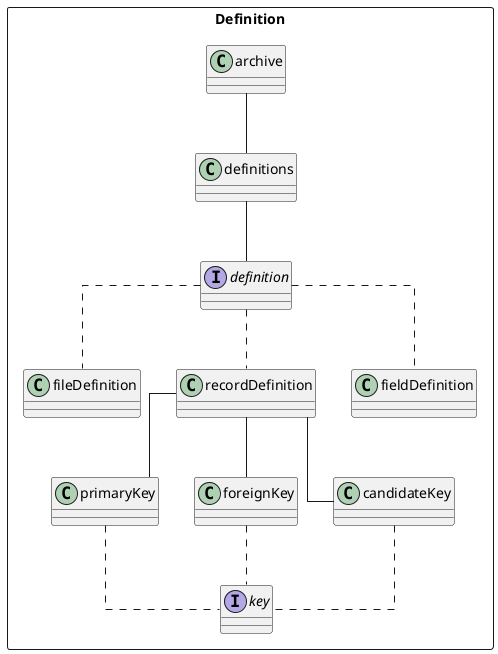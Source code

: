 @startuml
skinparam linetype polyline
skinparam linetype ortho

package "Definition" <<Rectangle>> {
archive -- definitions

interface definition
interface key

definitions -- definition
definition .. fileDefinition
definition .. recordDefinition
definition .. fieldDefinition

recordDefinition -- primaryKey
recordDefinition -- foreignKey
recordDefinition -- candidateKey
primaryKey .. key
foreignKey ..key
candidateKey ..  key
}

@enduml